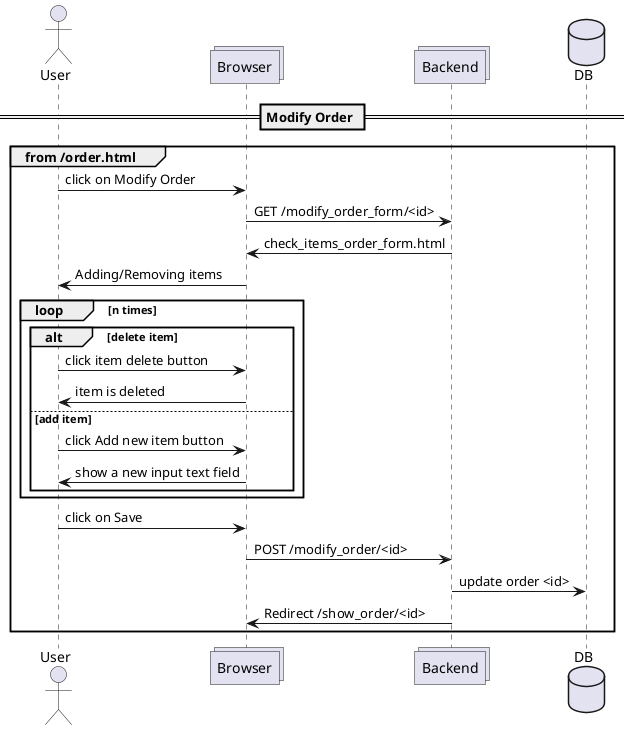 @startuml
actor User
collections Browser
collections Backend
database DB

== Modify Order ==

group from /order.html
User -> Browser : click on Modify Order
Browser -> Backend: GET /modify_order_form/<id>
Backend -> Browser : check_items_order_form.html
Browser -> User : Adding/Removing items
loop n times
  alt delete item
     User -> Browser : click item delete button
     Browser -> User : item is deleted
  else add item
     User -> Browser : click Add new item button
     Browser -> User : show a new input text field
  end
end

User -> Browser : click on Save
Browser -> Backend : POST /modify_order/<id>
Backend -> DB : update order <id>
Backend -> Browser : Redirect /show_order/<id>
end
@enduml